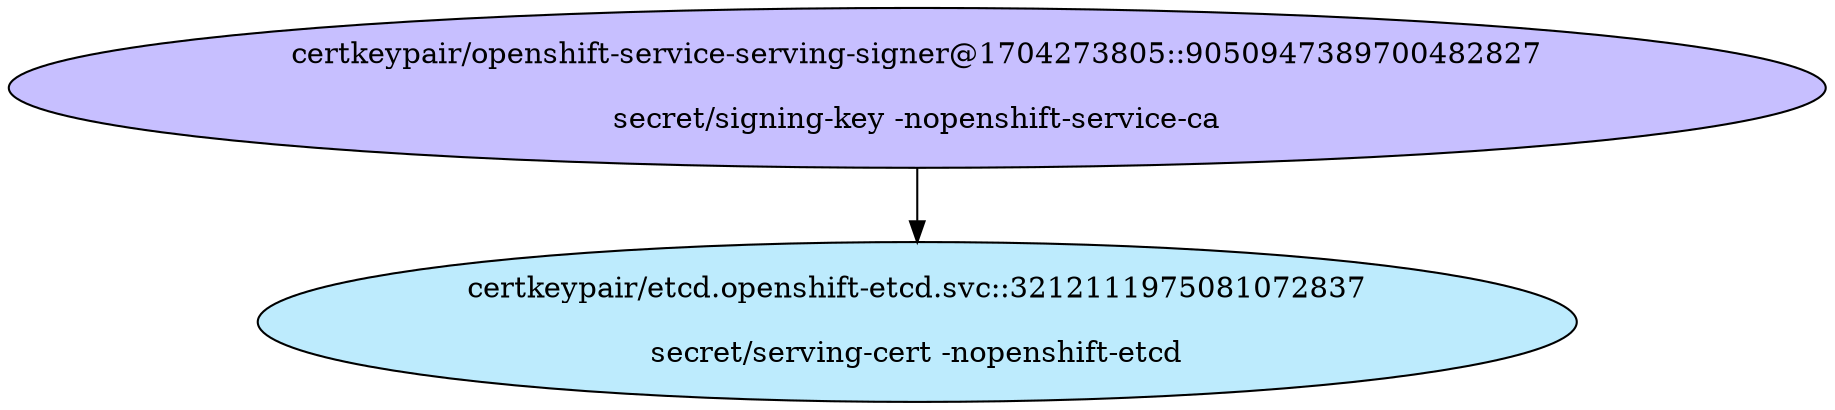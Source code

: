 digraph "Local Certificate" {
  // Node definitions.
  1 [
    label="certkeypair/openshift-service-serving-signer@1704273805::9050947389700482827\n\nsecret/signing-key -nopenshift-service-ca\n"
    style=filled
    fillcolor="#c7bfff"
  ];
  33 [
    label="certkeypair/etcd.openshift-etcd.svc::3212111975081072837\n\nsecret/serving-cert -nopenshift-etcd\n"
    style=filled
    fillcolor="#bdebfd"
  ];

  // Edge definitions.
  1 -> 33;
}